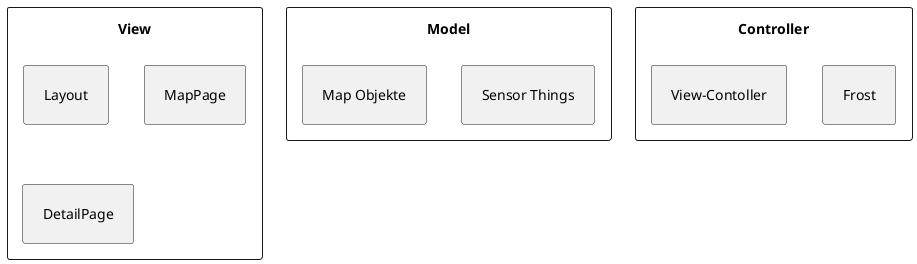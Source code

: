 @startuml Architektur

skinparam padding 10

rectangle Model {
    rectangle "Sensor Things"
    rectangle "Map Objekte"
}

rectangle Controller{
    rectangle "Frost"
    rectangle "View-Contoller"
}

rectangle View {
    rectangle "Layout"
    rectangle "MapPage"
    rectangle "DetailPage"
}

@enduml